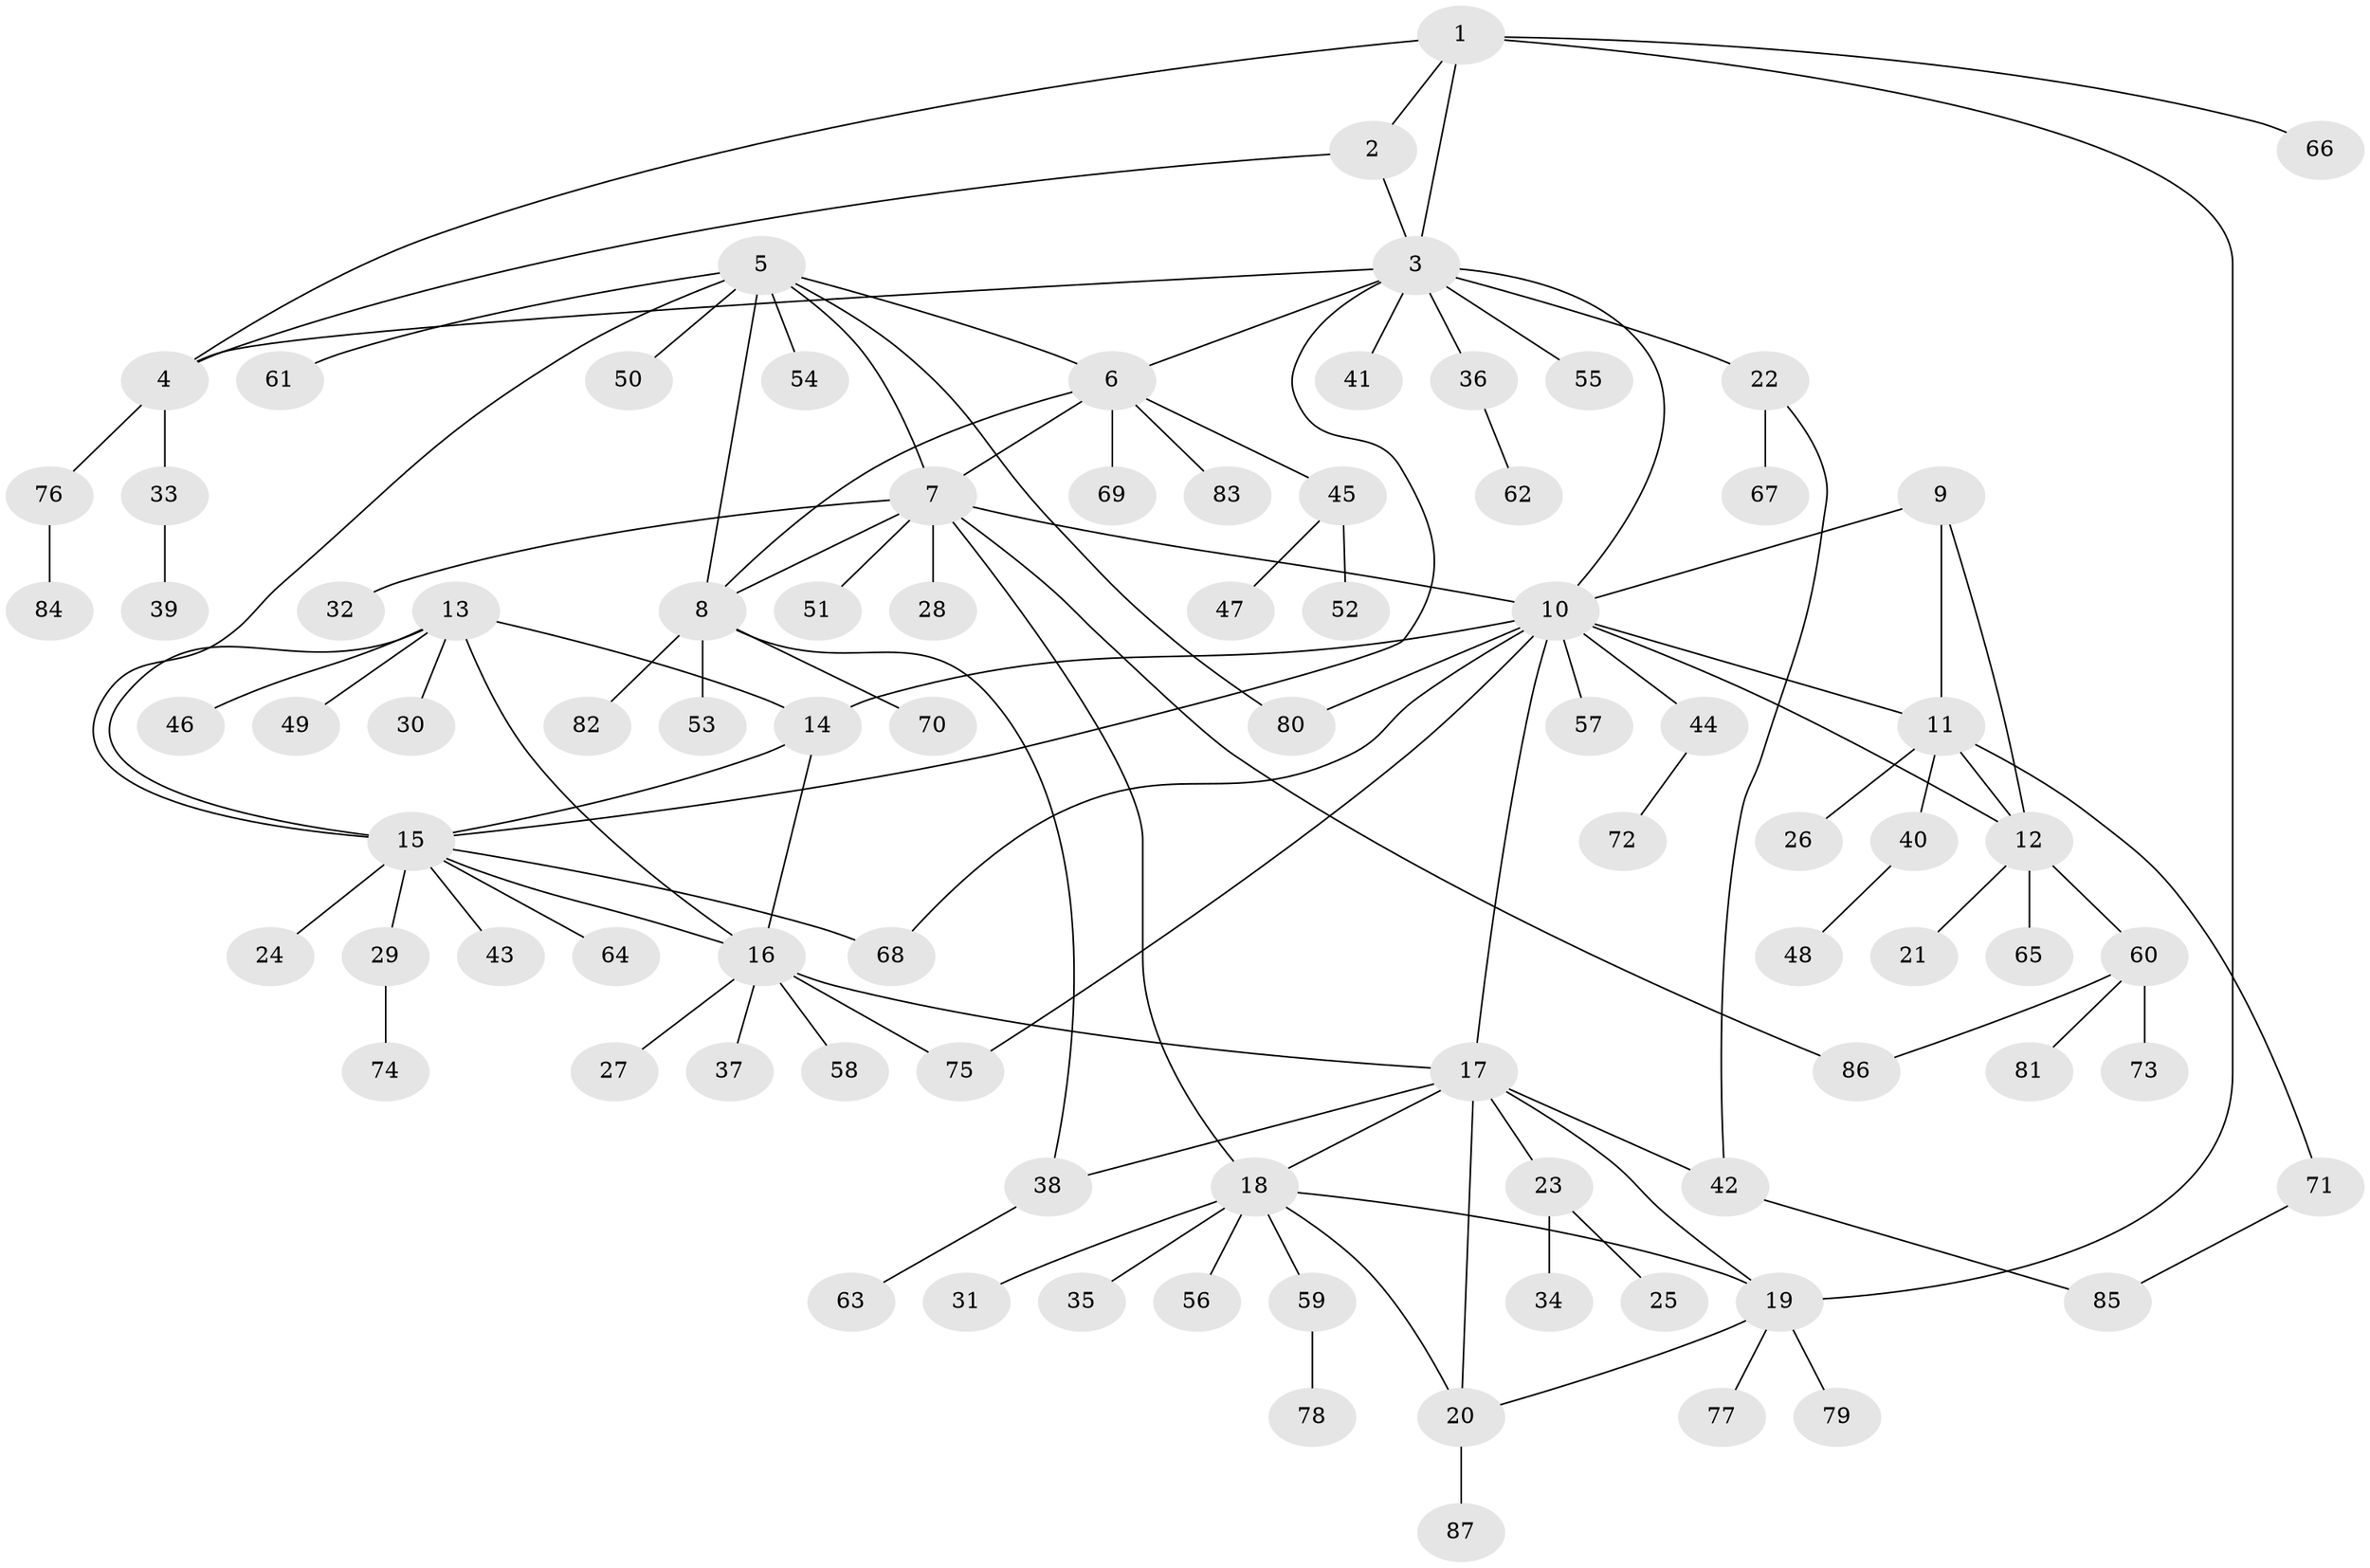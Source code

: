 // Generated by graph-tools (version 1.1) at 2025/15/03/09/25 04:15:58]
// undirected, 87 vertices, 114 edges
graph export_dot {
graph [start="1"]
  node [color=gray90,style=filled];
  1;
  2;
  3;
  4;
  5;
  6;
  7;
  8;
  9;
  10;
  11;
  12;
  13;
  14;
  15;
  16;
  17;
  18;
  19;
  20;
  21;
  22;
  23;
  24;
  25;
  26;
  27;
  28;
  29;
  30;
  31;
  32;
  33;
  34;
  35;
  36;
  37;
  38;
  39;
  40;
  41;
  42;
  43;
  44;
  45;
  46;
  47;
  48;
  49;
  50;
  51;
  52;
  53;
  54;
  55;
  56;
  57;
  58;
  59;
  60;
  61;
  62;
  63;
  64;
  65;
  66;
  67;
  68;
  69;
  70;
  71;
  72;
  73;
  74;
  75;
  76;
  77;
  78;
  79;
  80;
  81;
  82;
  83;
  84;
  85;
  86;
  87;
  1 -- 2;
  1 -- 3;
  1 -- 4;
  1 -- 19;
  1 -- 66;
  2 -- 3;
  2 -- 4;
  3 -- 4;
  3 -- 6;
  3 -- 10;
  3 -- 15;
  3 -- 22;
  3 -- 36;
  3 -- 41;
  3 -- 55;
  4 -- 33;
  4 -- 76;
  5 -- 6;
  5 -- 7;
  5 -- 8;
  5 -- 15;
  5 -- 50;
  5 -- 54;
  5 -- 61;
  5 -- 80;
  6 -- 7;
  6 -- 8;
  6 -- 45;
  6 -- 69;
  6 -- 83;
  7 -- 8;
  7 -- 10;
  7 -- 18;
  7 -- 28;
  7 -- 32;
  7 -- 51;
  7 -- 86;
  8 -- 38;
  8 -- 53;
  8 -- 70;
  8 -- 82;
  9 -- 10;
  9 -- 11;
  9 -- 12;
  10 -- 11;
  10 -- 12;
  10 -- 14;
  10 -- 17;
  10 -- 44;
  10 -- 57;
  10 -- 68;
  10 -- 75;
  10 -- 80;
  11 -- 12;
  11 -- 26;
  11 -- 40;
  11 -- 71;
  12 -- 21;
  12 -- 60;
  12 -- 65;
  13 -- 14;
  13 -- 15;
  13 -- 16;
  13 -- 30;
  13 -- 46;
  13 -- 49;
  14 -- 15;
  14 -- 16;
  15 -- 16;
  15 -- 24;
  15 -- 29;
  15 -- 43;
  15 -- 64;
  15 -- 68;
  16 -- 17;
  16 -- 27;
  16 -- 37;
  16 -- 58;
  16 -- 75;
  17 -- 18;
  17 -- 19;
  17 -- 20;
  17 -- 23;
  17 -- 38;
  17 -- 42;
  18 -- 19;
  18 -- 20;
  18 -- 31;
  18 -- 35;
  18 -- 56;
  18 -- 59;
  19 -- 20;
  19 -- 77;
  19 -- 79;
  20 -- 87;
  22 -- 42;
  22 -- 67;
  23 -- 25;
  23 -- 34;
  29 -- 74;
  33 -- 39;
  36 -- 62;
  38 -- 63;
  40 -- 48;
  42 -- 85;
  44 -- 72;
  45 -- 47;
  45 -- 52;
  59 -- 78;
  60 -- 73;
  60 -- 81;
  60 -- 86;
  71 -- 85;
  76 -- 84;
}
